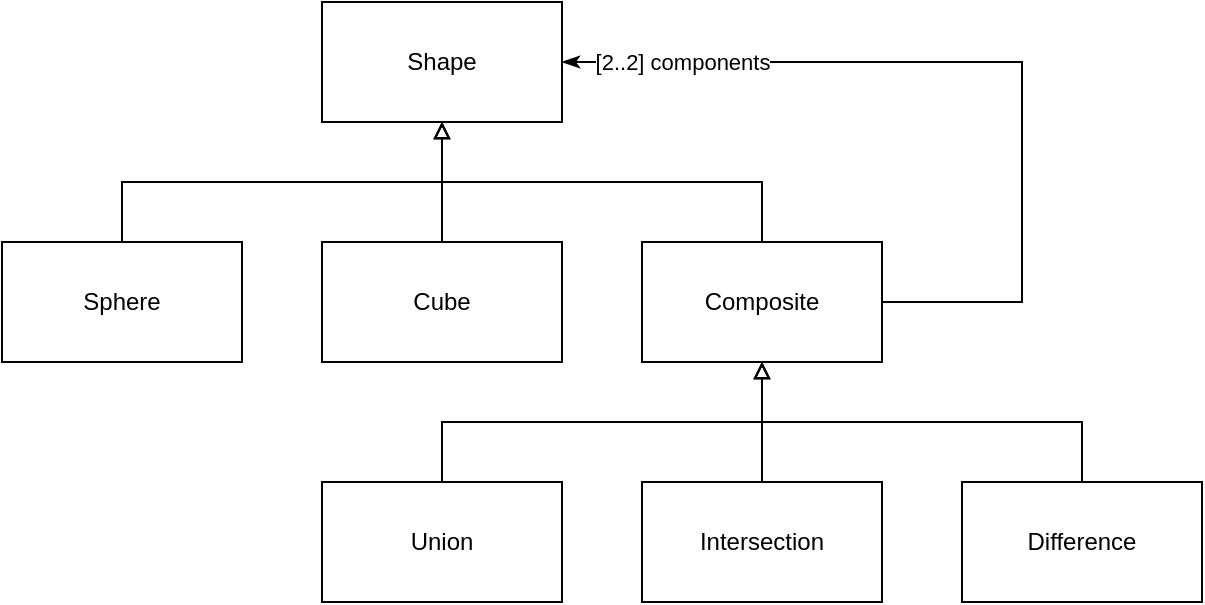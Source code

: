 <mxfile version="17.1.3" type="device"><diagram id="Pifr1l1-zDXeoNeKe8ex" name="Page-1"><mxGraphModel dx="866" dy="436" grid="1" gridSize="10" guides="1" tooltips="1" connect="1" arrows="1" fold="1" page="1" pageScale="1" pageWidth="827" pageHeight="1169" math="0" shadow="0"><root><mxCell id="0"/><mxCell id="1" parent="0"/><mxCell id="IeN3QsOt1TwZG2EGHGVV-1" value="Shape" style="rounded=0;whiteSpace=wrap;html=1;" vertex="1" parent="1"><mxGeometry x="360" y="200" width="120" height="60" as="geometry"/></mxCell><mxCell id="IeN3QsOt1TwZG2EGHGVV-10" style="edgeStyle=orthogonalEdgeStyle;rounded=0;orthogonalLoop=1;jettySize=auto;html=1;endArrow=block;endFill=0;" edge="1" parent="1" source="IeN3QsOt1TwZG2EGHGVV-2" target="IeN3QsOt1TwZG2EGHGVV-1"><mxGeometry relative="1" as="geometry"><Array as="points"><mxPoint x="260" y="290"/><mxPoint x="420" y="290"/></Array></mxGeometry></mxCell><mxCell id="IeN3QsOt1TwZG2EGHGVV-2" value="Sphere" style="rounded=0;whiteSpace=wrap;html=1;" vertex="1" parent="1"><mxGeometry x="200" y="320" width="120" height="60" as="geometry"/></mxCell><mxCell id="IeN3QsOt1TwZG2EGHGVV-8" style="edgeStyle=orthogonalEdgeStyle;rounded=0;orthogonalLoop=1;jettySize=auto;html=1;endArrow=block;endFill=0;" edge="1" parent="1" source="IeN3QsOt1TwZG2EGHGVV-3" target="IeN3QsOt1TwZG2EGHGVV-1"><mxGeometry relative="1" as="geometry"/></mxCell><mxCell id="IeN3QsOt1TwZG2EGHGVV-3" value="Cube" style="rounded=0;whiteSpace=wrap;html=1;" vertex="1" parent="1"><mxGeometry x="360" y="320" width="120" height="60" as="geometry"/></mxCell><mxCell id="IeN3QsOt1TwZG2EGHGVV-9" style="edgeStyle=orthogonalEdgeStyle;rounded=0;orthogonalLoop=1;jettySize=auto;html=1;endArrow=block;endFill=0;" edge="1" parent="1" source="IeN3QsOt1TwZG2EGHGVV-4"><mxGeometry relative="1" as="geometry"><mxPoint x="420" y="260" as="targetPoint"/><Array as="points"><mxPoint x="580" y="290"/><mxPoint x="420" y="290"/></Array></mxGeometry></mxCell><mxCell id="IeN3QsOt1TwZG2EGHGVV-17" style="edgeStyle=orthogonalEdgeStyle;rounded=0;orthogonalLoop=1;jettySize=auto;html=1;entryX=1;entryY=0.5;entryDx=0;entryDy=0;endArrow=classicThin;endFill=1;" edge="1" parent="1" source="IeN3QsOt1TwZG2EGHGVV-4" target="IeN3QsOt1TwZG2EGHGVV-1"><mxGeometry relative="1" as="geometry"><Array as="points"><mxPoint x="710" y="350"/><mxPoint x="710" y="230"/></Array></mxGeometry></mxCell><mxCell id="IeN3QsOt1TwZG2EGHGVV-18" value="[2..2] components" style="edgeLabel;html=1;align=center;verticalAlign=middle;resizable=0;points=[];" vertex="1" connectable="0" parent="IeN3QsOt1TwZG2EGHGVV-17"><mxGeometry x="0.871" y="-1" relative="1" as="geometry"><mxPoint x="33" y="1" as="offset"/></mxGeometry></mxCell><mxCell id="IeN3QsOt1TwZG2EGHGVV-4" value="Composite" style="rounded=0;whiteSpace=wrap;html=1;" vertex="1" parent="1"><mxGeometry x="520" y="320" width="120" height="60" as="geometry"/></mxCell><mxCell id="IeN3QsOt1TwZG2EGHGVV-11" style="edgeStyle=orthogonalEdgeStyle;rounded=0;orthogonalLoop=1;jettySize=auto;html=1;endArrow=block;endFill=0;" edge="1" parent="1" source="IeN3QsOt1TwZG2EGHGVV-5" target="IeN3QsOt1TwZG2EGHGVV-4"><mxGeometry relative="1" as="geometry"><Array as="points"><mxPoint x="420" y="410"/><mxPoint x="580" y="410"/></Array></mxGeometry></mxCell><mxCell id="IeN3QsOt1TwZG2EGHGVV-5" value="Union" style="rounded=0;whiteSpace=wrap;html=1;" vertex="1" parent="1"><mxGeometry x="360" y="440" width="120" height="60" as="geometry"/></mxCell><mxCell id="IeN3QsOt1TwZG2EGHGVV-13" style="edgeStyle=orthogonalEdgeStyle;rounded=0;orthogonalLoop=1;jettySize=auto;html=1;endArrow=block;endFill=0;" edge="1" parent="1" source="IeN3QsOt1TwZG2EGHGVV-6" target="IeN3QsOt1TwZG2EGHGVV-4"><mxGeometry relative="1" as="geometry"/></mxCell><mxCell id="IeN3QsOt1TwZG2EGHGVV-6" value="Intersection" style="rounded=0;whiteSpace=wrap;html=1;" vertex="1" parent="1"><mxGeometry x="520" y="440" width="120" height="60" as="geometry"/></mxCell><mxCell id="IeN3QsOt1TwZG2EGHGVV-12" style="edgeStyle=orthogonalEdgeStyle;rounded=0;orthogonalLoop=1;jettySize=auto;html=1;endArrow=block;endFill=0;" edge="1" parent="1" source="IeN3QsOt1TwZG2EGHGVV-7" target="IeN3QsOt1TwZG2EGHGVV-4"><mxGeometry relative="1" as="geometry"><Array as="points"><mxPoint x="740" y="410"/><mxPoint x="580" y="410"/></Array></mxGeometry></mxCell><mxCell id="IeN3QsOt1TwZG2EGHGVV-7" value="Difference" style="rounded=0;whiteSpace=wrap;html=1;" vertex="1" parent="1"><mxGeometry x="680" y="440" width="120" height="60" as="geometry"/></mxCell></root></mxGraphModel></diagram></mxfile>